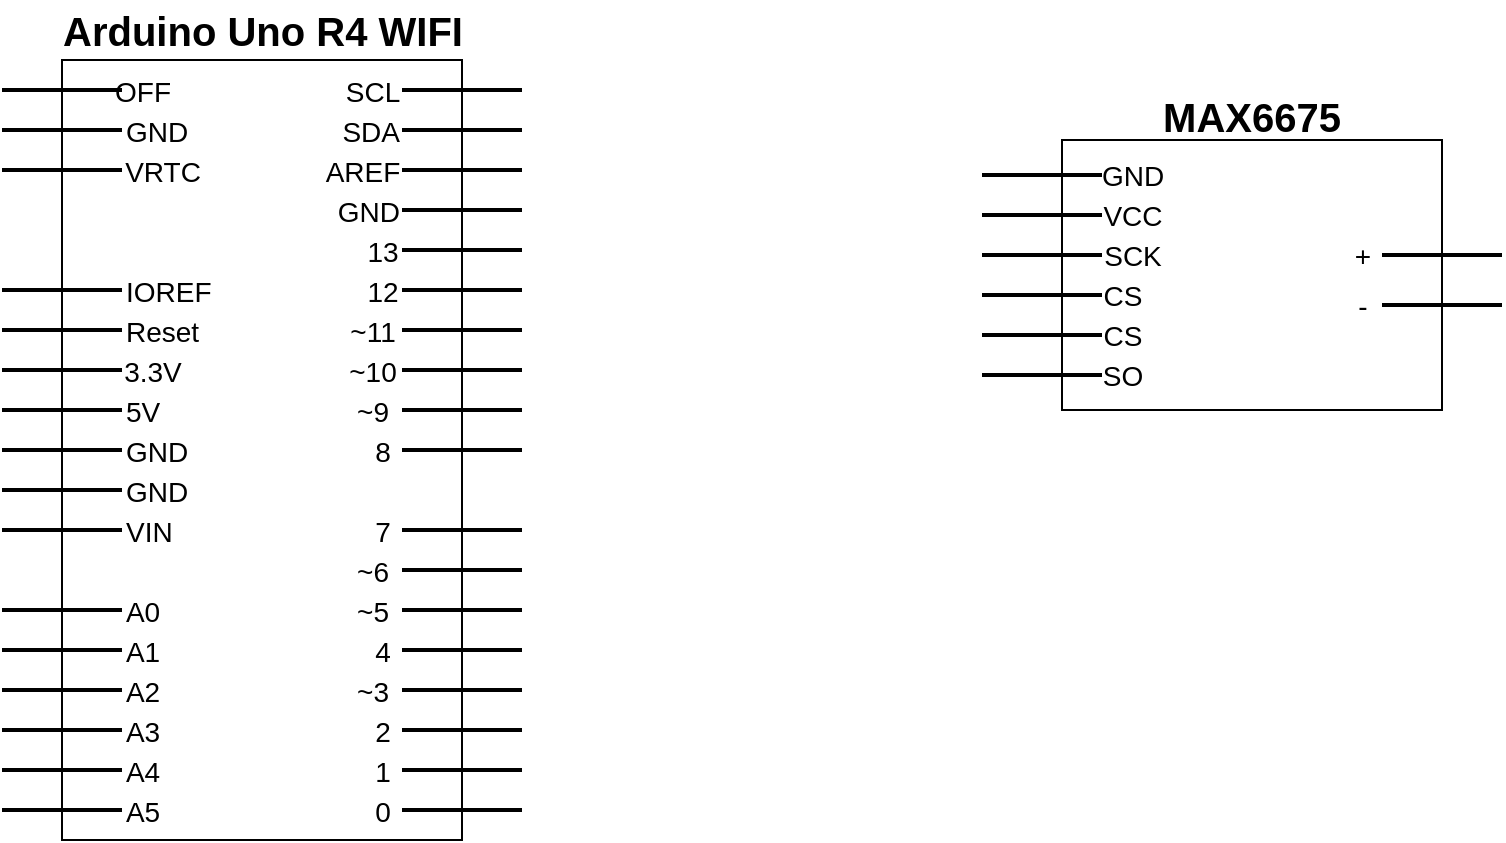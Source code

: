 <mxfile version="25.0.3">
  <diagram name="Page-1" id="16e2658f-23c8-b752-8be9-c03fbebb8bbe">
    <mxGraphModel dx="771" dy="739" grid="1" gridSize="10" guides="1" tooltips="1" connect="1" arrows="1" fold="1" page="1" pageScale="1" pageWidth="1100" pageHeight="850" background="none" math="0" shadow="0">
      <root>
        <mxCell id="0" />
        <mxCell id="1" parent="0" />
        <mxCell id="s9KkecqxKt4KkMQb729m-92" value="" style="group" vertex="1" connectable="0" parent="1">
          <mxGeometry x="290" y="10" width="260" height="420" as="geometry" />
        </mxCell>
        <mxCell id="s9KkecqxKt4KkMQb729m-42" value="" style="group" vertex="1" connectable="0" parent="s9KkecqxKt4KkMQb729m-92">
          <mxGeometry y="30" width="260" height="390" as="geometry" />
        </mxCell>
        <mxCell id="s9KkecqxKt4KkMQb729m-1" value="" style="rounded=0;whiteSpace=wrap;html=1;" vertex="1" parent="s9KkecqxKt4KkMQb729m-42">
          <mxGeometry x="30" width="200" height="390" as="geometry" />
        </mxCell>
        <mxCell id="s9KkecqxKt4KkMQb729m-3" value="" style="line;strokeWidth=2;html=1;" vertex="1" parent="s9KkecqxKt4KkMQb729m-42">
          <mxGeometry y="370" width="60" height="10" as="geometry" />
        </mxCell>
        <mxCell id="s9KkecqxKt4KkMQb729m-4" value="" style="line;strokeWidth=2;html=1;" vertex="1" parent="s9KkecqxKt4KkMQb729m-42">
          <mxGeometry y="330" width="60" height="10" as="geometry" />
        </mxCell>
        <mxCell id="s9KkecqxKt4KkMQb729m-5" value="" style="line;strokeWidth=2;html=1;" vertex="1" parent="s9KkecqxKt4KkMQb729m-42">
          <mxGeometry y="350" width="60" height="10" as="geometry" />
        </mxCell>
        <mxCell id="s9KkecqxKt4KkMQb729m-6" value="" style="line;strokeWidth=2;html=1;" vertex="1" parent="s9KkecqxKt4KkMQb729m-42">
          <mxGeometry y="310" width="60" height="10" as="geometry" />
        </mxCell>
        <mxCell id="s9KkecqxKt4KkMQb729m-7" value="" style="line;strokeWidth=2;html=1;" vertex="1" parent="s9KkecqxKt4KkMQb729m-42">
          <mxGeometry y="290" width="60" height="10" as="geometry" />
        </mxCell>
        <mxCell id="s9KkecqxKt4KkMQb729m-8" value="" style="line;strokeWidth=2;html=1;" vertex="1" parent="s9KkecqxKt4KkMQb729m-42">
          <mxGeometry y="270" width="60" height="10" as="geometry" />
        </mxCell>
        <mxCell id="s9KkecqxKt4KkMQb729m-10" value="" style="line;strokeWidth=2;html=1;" vertex="1" parent="s9KkecqxKt4KkMQb729m-42">
          <mxGeometry y="230" width="60" height="10" as="geometry" />
        </mxCell>
        <mxCell id="s9KkecqxKt4KkMQb729m-11" value="" style="line;strokeWidth=2;html=1;" vertex="1" parent="s9KkecqxKt4KkMQb729m-42">
          <mxGeometry y="210" width="60" height="10" as="geometry" />
        </mxCell>
        <mxCell id="s9KkecqxKt4KkMQb729m-13" value="" style="line;strokeWidth=2;html=1;" vertex="1" parent="s9KkecqxKt4KkMQb729m-42">
          <mxGeometry y="190" width="60" height="10" as="geometry" />
        </mxCell>
        <mxCell id="s9KkecqxKt4KkMQb729m-14" value="" style="line;strokeWidth=2;html=1;" vertex="1" parent="s9KkecqxKt4KkMQb729m-42">
          <mxGeometry y="170" width="60" height="10" as="geometry" />
        </mxCell>
        <mxCell id="s9KkecqxKt4KkMQb729m-15" value="" style="line;strokeWidth=2;html=1;" vertex="1" parent="s9KkecqxKt4KkMQb729m-42">
          <mxGeometry y="150" width="60" height="10" as="geometry" />
        </mxCell>
        <mxCell id="s9KkecqxKt4KkMQb729m-16" value="" style="line;strokeWidth=2;html=1;" vertex="1" parent="s9KkecqxKt4KkMQb729m-42">
          <mxGeometry y="130" width="60" height="10" as="geometry" />
        </mxCell>
        <mxCell id="s9KkecqxKt4KkMQb729m-17" value="" style="line;strokeWidth=2;html=1;" vertex="1" parent="s9KkecqxKt4KkMQb729m-42">
          <mxGeometry y="110" width="60" height="10" as="geometry" />
        </mxCell>
        <mxCell id="s9KkecqxKt4KkMQb729m-20" value="" style="line;strokeWidth=2;html=1;" vertex="1" parent="s9KkecqxKt4KkMQb729m-42">
          <mxGeometry y="50" width="60" height="10" as="geometry" />
        </mxCell>
        <mxCell id="s9KkecqxKt4KkMQb729m-21" value="" style="line;strokeWidth=2;html=1;" vertex="1" parent="s9KkecqxKt4KkMQb729m-42">
          <mxGeometry y="30" width="60" height="10" as="geometry" />
        </mxCell>
        <mxCell id="s9KkecqxKt4KkMQb729m-22" value="" style="line;strokeWidth=2;html=1;" vertex="1" parent="s9KkecqxKt4KkMQb729m-42">
          <mxGeometry y="10" width="60" height="10" as="geometry" />
        </mxCell>
        <mxCell id="s9KkecqxKt4KkMQb729m-23" value="" style="line;strokeWidth=2;html=1;" vertex="1" parent="s9KkecqxKt4KkMQb729m-42">
          <mxGeometry x="200" y="370" width="60" height="10" as="geometry" />
        </mxCell>
        <mxCell id="s9KkecqxKt4KkMQb729m-24" value="" style="line;strokeWidth=2;html=1;" vertex="1" parent="s9KkecqxKt4KkMQb729m-42">
          <mxGeometry x="200" y="330" width="60" height="10" as="geometry" />
        </mxCell>
        <mxCell id="s9KkecqxKt4KkMQb729m-25" value="" style="line;strokeWidth=2;html=1;" vertex="1" parent="s9KkecqxKt4KkMQb729m-42">
          <mxGeometry x="200" y="350" width="60" height="10" as="geometry" />
        </mxCell>
        <mxCell id="s9KkecqxKt4KkMQb729m-26" value="" style="line;strokeWidth=2;html=1;" vertex="1" parent="s9KkecqxKt4KkMQb729m-42">
          <mxGeometry x="200" y="310" width="60" height="10" as="geometry" />
        </mxCell>
        <mxCell id="s9KkecqxKt4KkMQb729m-27" value="" style="line;strokeWidth=2;html=1;" vertex="1" parent="s9KkecqxKt4KkMQb729m-42">
          <mxGeometry x="200" y="290" width="60" height="10" as="geometry" />
        </mxCell>
        <mxCell id="s9KkecqxKt4KkMQb729m-28" value="" style="line;strokeWidth=2;html=1;" vertex="1" parent="s9KkecqxKt4KkMQb729m-42">
          <mxGeometry x="200" y="270" width="60" height="10" as="geometry" />
        </mxCell>
        <mxCell id="s9KkecqxKt4KkMQb729m-29" value="" style="line;strokeWidth=2;html=1;" vertex="1" parent="s9KkecqxKt4KkMQb729m-42">
          <mxGeometry x="200" y="250" width="60" height="10" as="geometry" />
        </mxCell>
        <mxCell id="s9KkecqxKt4KkMQb729m-30" value="" style="line;strokeWidth=2;html=1;" vertex="1" parent="s9KkecqxKt4KkMQb729m-42">
          <mxGeometry x="200" y="230" width="60" height="10" as="geometry" />
        </mxCell>
        <mxCell id="s9KkecqxKt4KkMQb729m-32" value="" style="line;strokeWidth=2;html=1;" vertex="1" parent="s9KkecqxKt4KkMQb729m-42">
          <mxGeometry x="200" y="190" width="60" height="10" as="geometry" />
        </mxCell>
        <mxCell id="s9KkecqxKt4KkMQb729m-33" value="" style="line;strokeWidth=2;html=1;" vertex="1" parent="s9KkecqxKt4KkMQb729m-42">
          <mxGeometry x="200" y="170" width="60" height="10" as="geometry" />
        </mxCell>
        <mxCell id="s9KkecqxKt4KkMQb729m-34" value="" style="line;strokeWidth=2;html=1;" vertex="1" parent="s9KkecqxKt4KkMQb729m-42">
          <mxGeometry x="200" y="150" width="60" height="10" as="geometry" />
        </mxCell>
        <mxCell id="s9KkecqxKt4KkMQb729m-35" value="" style="line;strokeWidth=2;html=1;" vertex="1" parent="s9KkecqxKt4KkMQb729m-42">
          <mxGeometry x="200" y="130" width="60" height="10" as="geometry" />
        </mxCell>
        <mxCell id="s9KkecqxKt4KkMQb729m-36" value="" style="line;strokeWidth=2;html=1;" vertex="1" parent="s9KkecqxKt4KkMQb729m-42">
          <mxGeometry x="200" y="110" width="60" height="10" as="geometry" />
        </mxCell>
        <mxCell id="s9KkecqxKt4KkMQb729m-37" value="" style="line;strokeWidth=2;html=1;" vertex="1" parent="s9KkecqxKt4KkMQb729m-42">
          <mxGeometry x="200" y="90" width="60" height="10" as="geometry" />
        </mxCell>
        <mxCell id="s9KkecqxKt4KkMQb729m-38" value="" style="line;strokeWidth=2;html=1;" vertex="1" parent="s9KkecqxKt4KkMQb729m-42">
          <mxGeometry x="200" y="70" width="60" height="10" as="geometry" />
        </mxCell>
        <mxCell id="s9KkecqxKt4KkMQb729m-39" value="" style="line;strokeWidth=2;html=1;" vertex="1" parent="s9KkecqxKt4KkMQb729m-42">
          <mxGeometry x="200" y="50" width="60" height="10" as="geometry" />
        </mxCell>
        <mxCell id="s9KkecqxKt4KkMQb729m-40" value="" style="line;strokeWidth=2;html=1;" vertex="1" parent="s9KkecqxKt4KkMQb729m-42">
          <mxGeometry x="200" y="30" width="60" height="10" as="geometry" />
        </mxCell>
        <mxCell id="s9KkecqxKt4KkMQb729m-41" value="" style="line;strokeWidth=2;html=1;" vertex="1" parent="s9KkecqxKt4KkMQb729m-42">
          <mxGeometry x="200" y="10" width="60" height="10" as="geometry" />
        </mxCell>
        <mxCell id="s9KkecqxKt4KkMQb729m-43" value="&lt;font style=&quot;font-size: 14px; font-weight: normal;&quot;&gt;A5&lt;/font&gt;" style="text;strokeColor=none;fillColor=none;html=1;fontSize=24;fontStyle=1;verticalAlign=middle;align=center;" vertex="1" parent="s9KkecqxKt4KkMQb729m-42">
          <mxGeometry x="60" y="365" width="20" height="15" as="geometry" />
        </mxCell>
        <mxCell id="s9KkecqxKt4KkMQb729m-52" value="&lt;font style=&quot;font-size: 14px; font-weight: normal;&quot;&gt;A4&lt;/font&gt;" style="text;strokeColor=none;fillColor=none;html=1;fontSize=24;fontStyle=1;verticalAlign=middle;align=center;" vertex="1" parent="s9KkecqxKt4KkMQb729m-42">
          <mxGeometry x="60" y="345" width="20" height="15" as="geometry" />
        </mxCell>
        <mxCell id="s9KkecqxKt4KkMQb729m-54" value="&lt;font style=&quot;font-size: 14px; font-weight: normal;&quot;&gt;A3&lt;/font&gt;" style="text;strokeColor=none;fillColor=none;html=1;fontSize=24;fontStyle=1;verticalAlign=middle;align=center;" vertex="1" parent="s9KkecqxKt4KkMQb729m-42">
          <mxGeometry x="60" y="325" width="20" height="15" as="geometry" />
        </mxCell>
        <mxCell id="s9KkecqxKt4KkMQb729m-55" value="&lt;span style=&quot;font-size: 14px; font-weight: 400;&quot;&gt;A2&lt;/span&gt;" style="text;strokeColor=none;fillColor=none;html=1;fontSize=24;fontStyle=1;verticalAlign=middle;align=center;" vertex="1" parent="s9KkecqxKt4KkMQb729m-42">
          <mxGeometry x="60" y="305" width="20" height="15" as="geometry" />
        </mxCell>
        <mxCell id="s9KkecqxKt4KkMQb729m-56" value="&lt;font style=&quot;font-size: 14px; font-weight: normal;&quot;&gt;A1&lt;/font&gt;" style="text;strokeColor=none;fillColor=none;html=1;fontSize=24;fontStyle=1;verticalAlign=middle;align=center;" vertex="1" parent="s9KkecqxKt4KkMQb729m-42">
          <mxGeometry x="60" y="285" width="20" height="15" as="geometry" />
        </mxCell>
        <mxCell id="s9KkecqxKt4KkMQb729m-57" value="&lt;font style=&quot;font-size: 14px; font-weight: normal;&quot;&gt;A0&lt;/font&gt;" style="text;strokeColor=none;fillColor=none;html=1;fontSize=24;fontStyle=1;verticalAlign=middle;align=center;" vertex="1" parent="s9KkecqxKt4KkMQb729m-42">
          <mxGeometry x="60" y="265" width="20" height="15" as="geometry" />
        </mxCell>
        <mxCell id="s9KkecqxKt4KkMQb729m-58" value="&lt;font style=&quot;font-size: 14px; font-weight: normal;&quot;&gt;VIN&lt;/font&gt;" style="text;strokeColor=none;fillColor=none;html=1;fontSize=24;fontStyle=1;verticalAlign=middle;align=left;" vertex="1" parent="s9KkecqxKt4KkMQb729m-42">
          <mxGeometry x="60" y="225" width="30" height="15" as="geometry" />
        </mxCell>
        <mxCell id="s9KkecqxKt4KkMQb729m-59" value="&lt;font style=&quot;font-size: 14px; font-weight: normal;&quot;&gt;GND&lt;/font&gt;" style="text;strokeColor=none;fillColor=none;html=1;fontSize=24;fontStyle=1;verticalAlign=middle;align=left;" vertex="1" parent="s9KkecqxKt4KkMQb729m-42">
          <mxGeometry x="60" y="205" width="30" height="15" as="geometry" />
        </mxCell>
        <mxCell id="s9KkecqxKt4KkMQb729m-61" value="&lt;span style=&quot;font-size: 14px; font-weight: 400;&quot;&gt;5V&lt;/span&gt;" style="text;strokeColor=none;fillColor=none;html=1;fontSize=24;fontStyle=1;verticalAlign=middle;align=center;" vertex="1" parent="s9KkecqxKt4KkMQb729m-42">
          <mxGeometry x="60" y="165" width="20" height="15" as="geometry" />
        </mxCell>
        <mxCell id="s9KkecqxKt4KkMQb729m-62" value="&lt;span style=&quot;font-size: 14px; font-weight: 400;&quot;&gt;3.3V&lt;/span&gt;" style="text;strokeColor=none;fillColor=none;html=1;fontSize=24;fontStyle=1;verticalAlign=middle;align=center;" vertex="1" parent="s9KkecqxKt4KkMQb729m-42">
          <mxGeometry x="60" y="145" width="30" height="15" as="geometry" />
        </mxCell>
        <mxCell id="s9KkecqxKt4KkMQb729m-63" value="&lt;span style=&quot;font-size: 14px; font-weight: 400;&quot;&gt;Reset&lt;/span&gt;" style="text;strokeColor=none;fillColor=none;html=1;fontSize=24;fontStyle=1;verticalAlign=middle;align=left;" vertex="1" parent="s9KkecqxKt4KkMQb729m-42">
          <mxGeometry x="60" y="125" width="40" height="15" as="geometry" />
        </mxCell>
        <mxCell id="s9KkecqxKt4KkMQb729m-64" value="&lt;font style=&quot;font-size: 14px; font-weight: normal;&quot;&gt;IOREF&lt;/font&gt;" style="text;strokeColor=none;fillColor=none;html=1;fontSize=24;fontStyle=1;verticalAlign=middle;align=left;" vertex="1" parent="s9KkecqxKt4KkMQb729m-42">
          <mxGeometry x="60" y="105" width="50" height="15" as="geometry" />
        </mxCell>
        <mxCell id="s9KkecqxKt4KkMQb729m-67" value="&lt;font style=&quot;font-size: 14px; font-weight: normal;&quot;&gt;VRTC&lt;/font&gt;" style="text;strokeColor=none;fillColor=none;html=1;fontSize=24;fontStyle=1;verticalAlign=middle;align=center;" vertex="1" parent="s9KkecqxKt4KkMQb729m-42">
          <mxGeometry x="60" y="45" width="40" height="15" as="geometry" />
        </mxCell>
        <mxCell id="s9KkecqxKt4KkMQb729m-70" value="&lt;font style=&quot;font-size: 14px; font-weight: normal;&quot;&gt;GND&lt;/font&gt;" style="text;strokeColor=none;fillColor=none;html=1;fontSize=24;fontStyle=1;verticalAlign=middle;align=left;" vertex="1" parent="s9KkecqxKt4KkMQb729m-42">
          <mxGeometry x="60" y="25" width="40" height="15" as="geometry" />
        </mxCell>
        <mxCell id="s9KkecqxKt4KkMQb729m-71" value="&lt;font style=&quot;font-size: 14px; font-weight: normal;&quot;&gt;OFF&lt;/font&gt;" style="text;strokeColor=none;fillColor=none;html=1;fontSize=24;fontStyle=1;verticalAlign=middle;align=center;" vertex="1" parent="s9KkecqxKt4KkMQb729m-42">
          <mxGeometry x="60" y="5" width="20" height="15" as="geometry" />
        </mxCell>
        <mxCell id="s9KkecqxKt4KkMQb729m-72" value="&lt;font style=&quot;font-size: 14px; font-weight: normal;&quot;&gt;0&lt;/font&gt;" style="text;strokeColor=none;fillColor=none;html=1;fontSize=24;fontStyle=1;verticalAlign=middle;align=center;" vertex="1" parent="s9KkecqxKt4KkMQb729m-42">
          <mxGeometry x="180" y="365" width="20" height="15" as="geometry" />
        </mxCell>
        <mxCell id="s9KkecqxKt4KkMQb729m-73" value="&lt;font style=&quot;font-size: 14px; font-weight: normal;&quot;&gt;1&lt;/font&gt;" style="text;strokeColor=none;fillColor=none;html=1;fontSize=24;fontStyle=1;verticalAlign=middle;align=center;" vertex="1" parent="s9KkecqxKt4KkMQb729m-42">
          <mxGeometry x="180" y="345" width="20" height="15" as="geometry" />
        </mxCell>
        <mxCell id="s9KkecqxKt4KkMQb729m-74" value="&lt;font style=&quot;font-size: 14px; font-weight: normal;&quot;&gt;2&lt;/font&gt;" style="text;strokeColor=none;fillColor=none;html=1;fontSize=24;fontStyle=1;verticalAlign=middle;align=center;" vertex="1" parent="s9KkecqxKt4KkMQb729m-42">
          <mxGeometry x="180" y="325" width="20" height="15" as="geometry" />
        </mxCell>
        <mxCell id="s9KkecqxKt4KkMQb729m-75" value="&lt;font style=&quot;font-size: 14px; font-weight: normal;&quot;&gt;~3&lt;/font&gt;" style="text;strokeColor=none;fillColor=none;html=1;fontSize=24;fontStyle=1;verticalAlign=middle;align=center;" vertex="1" parent="s9KkecqxKt4KkMQb729m-42">
          <mxGeometry x="170" y="305" width="30" height="15" as="geometry" />
        </mxCell>
        <mxCell id="s9KkecqxKt4KkMQb729m-76" value="&lt;font style=&quot;font-size: 14px; font-weight: normal;&quot;&gt;4&lt;/font&gt;" style="text;strokeColor=none;fillColor=none;html=1;fontSize=24;fontStyle=1;verticalAlign=middle;align=center;" vertex="1" parent="s9KkecqxKt4KkMQb729m-42">
          <mxGeometry x="180" y="285" width="20" height="15" as="geometry" />
        </mxCell>
        <mxCell id="s9KkecqxKt4KkMQb729m-77" value="&lt;font style=&quot;font-size: 14px; font-weight: normal;&quot;&gt;~5&lt;/font&gt;" style="text;strokeColor=none;fillColor=none;html=1;fontSize=24;fontStyle=1;verticalAlign=middle;align=center;" vertex="1" parent="s9KkecqxKt4KkMQb729m-42">
          <mxGeometry x="170" y="265" width="30" height="15" as="geometry" />
        </mxCell>
        <mxCell id="s9KkecqxKt4KkMQb729m-78" value="&lt;span style=&quot;font-size: 14px; font-weight: 400;&quot;&gt;~6&lt;/span&gt;" style="text;strokeColor=none;fillColor=none;html=1;fontSize=24;fontStyle=1;verticalAlign=middle;align=center;" vertex="1" parent="s9KkecqxKt4KkMQb729m-42">
          <mxGeometry x="170" y="245" width="30" height="15" as="geometry" />
        </mxCell>
        <mxCell id="s9KkecqxKt4KkMQb729m-79" value="&lt;font style=&quot;font-size: 14px; font-weight: normal;&quot;&gt;7&lt;/font&gt;" style="text;strokeColor=none;fillColor=none;html=1;fontSize=24;fontStyle=1;verticalAlign=middle;align=center;" vertex="1" parent="s9KkecqxKt4KkMQb729m-42">
          <mxGeometry x="180" y="225" width="20" height="15" as="geometry" />
        </mxCell>
        <mxCell id="s9KkecqxKt4KkMQb729m-80" value="&lt;font style=&quot;font-size: 14px; font-weight: normal;&quot;&gt;8&lt;/font&gt;" style="text;strokeColor=none;fillColor=none;html=1;fontSize=24;fontStyle=1;verticalAlign=middle;align=center;" vertex="1" parent="s9KkecqxKt4KkMQb729m-42">
          <mxGeometry x="180" y="185" width="20" height="15" as="geometry" />
        </mxCell>
        <mxCell id="s9KkecqxKt4KkMQb729m-81" value="&lt;font style=&quot;font-size: 14px; font-weight: normal;&quot;&gt;~9&lt;/font&gt;" style="text;strokeColor=none;fillColor=none;html=1;fontSize=24;fontStyle=1;verticalAlign=middle;align=center;" vertex="1" parent="s9KkecqxKt4KkMQb729m-42">
          <mxGeometry x="170" y="165" width="30" height="15" as="geometry" />
        </mxCell>
        <mxCell id="s9KkecqxKt4KkMQb729m-82" value="&lt;font style=&quot;font-size: 14px; font-weight: normal;&quot;&gt;~10&lt;/font&gt;" style="text;strokeColor=none;fillColor=none;html=1;fontSize=24;fontStyle=1;verticalAlign=middle;align=center;" vertex="1" parent="s9KkecqxKt4KkMQb729m-42">
          <mxGeometry x="170" y="145" width="30" height="15" as="geometry" />
        </mxCell>
        <mxCell id="s9KkecqxKt4KkMQb729m-83" value="&lt;span style=&quot;font-size: 14px; font-weight: 400;&quot;&gt;~11&lt;/span&gt;" style="text;strokeColor=none;fillColor=none;html=1;fontSize=24;fontStyle=1;verticalAlign=middle;align=center;" vertex="1" parent="s9KkecqxKt4KkMQb729m-42">
          <mxGeometry x="170" y="125" width="30" height="15" as="geometry" />
        </mxCell>
        <mxCell id="s9KkecqxKt4KkMQb729m-84" value="&lt;font style=&quot;font-size: 14px; font-weight: normal;&quot;&gt;12&lt;/font&gt;" style="text;strokeColor=none;fillColor=none;html=1;fontSize=24;fontStyle=1;verticalAlign=middle;align=center;" vertex="1" parent="s9KkecqxKt4KkMQb729m-42">
          <mxGeometry x="180" y="105" width="20" height="15" as="geometry" />
        </mxCell>
        <mxCell id="s9KkecqxKt4KkMQb729m-85" value="&lt;font style=&quot;font-size: 14px; font-weight: normal;&quot;&gt;13&lt;/font&gt;" style="text;strokeColor=none;fillColor=none;html=1;fontSize=24;fontStyle=1;verticalAlign=middle;align=center;" vertex="1" parent="s9KkecqxKt4KkMQb729m-42">
          <mxGeometry x="180" y="85" width="20" height="15" as="geometry" />
        </mxCell>
        <mxCell id="s9KkecqxKt4KkMQb729m-86" value="&lt;font style=&quot;font-size: 14px; font-weight: normal;&quot;&gt;GND&lt;/font&gt;" style="text;strokeColor=none;fillColor=none;html=1;fontSize=24;fontStyle=1;verticalAlign=middle;align=right;" vertex="1" parent="s9KkecqxKt4KkMQb729m-42">
          <mxGeometry x="160" y="65" width="40" height="15" as="geometry" />
        </mxCell>
        <mxCell id="s9KkecqxKt4KkMQb729m-87" value="&lt;font style=&quot;font-size: 14px; font-weight: normal;&quot;&gt;AREF&lt;/font&gt;" style="text;strokeColor=none;fillColor=none;html=1;fontSize=24;fontStyle=1;verticalAlign=middle;align=center;" vertex="1" parent="s9KkecqxKt4KkMQb729m-42">
          <mxGeometry x="160" y="45" width="40" height="15" as="geometry" />
        </mxCell>
        <mxCell id="s9KkecqxKt4KkMQb729m-88" value="&lt;font style=&quot;font-size: 14px; font-weight: normal;&quot;&gt;SDA&lt;/font&gt;" style="text;strokeColor=none;fillColor=none;html=1;fontSize=24;fontStyle=1;verticalAlign=middle;align=right;" vertex="1" parent="s9KkecqxKt4KkMQb729m-42">
          <mxGeometry x="160" y="25" width="40" height="15" as="geometry" />
        </mxCell>
        <mxCell id="s9KkecqxKt4KkMQb729m-89" value="&lt;font style=&quot;font-size: 14px; font-weight: normal;&quot;&gt;SCL&lt;/font&gt;" style="text;strokeColor=none;fillColor=none;html=1;fontSize=24;fontStyle=1;verticalAlign=middle;align=center;" vertex="1" parent="s9KkecqxKt4KkMQb729m-42">
          <mxGeometry x="170" y="5" width="30" height="15" as="geometry" />
        </mxCell>
        <mxCell id="s9KkecqxKt4KkMQb729m-90" value="&lt;font style=&quot;font-size: 14px; font-weight: normal;&quot;&gt;GND&lt;/font&gt;" style="text;strokeColor=none;fillColor=none;html=1;fontSize=24;fontStyle=1;verticalAlign=middle;align=left;" vertex="1" parent="s9KkecqxKt4KkMQb729m-42">
          <mxGeometry x="60" y="185" width="30" height="15" as="geometry" />
        </mxCell>
        <mxCell id="s9KkecqxKt4KkMQb729m-91" value="&lt;font style=&quot;font-size: 20px;&quot;&gt;&lt;font style=&quot;&quot;&gt;Arduino Uno R4 W&lt;/font&gt;IFI&lt;/font&gt;" style="text;strokeColor=none;fillColor=none;html=1;fontSize=24;fontStyle=1;verticalAlign=middle;align=center;" vertex="1" parent="s9KkecqxKt4KkMQb729m-92">
          <mxGeometry x="30" width="200" height="30" as="geometry" />
        </mxCell>
        <mxCell id="s9KkecqxKt4KkMQb729m-112" value="" style="group" vertex="1" connectable="0" parent="1">
          <mxGeometry x="780" y="50" width="260" height="165" as="geometry" />
        </mxCell>
        <mxCell id="s9KkecqxKt4KkMQb729m-93" value="" style="rounded=0;whiteSpace=wrap;html=1;" vertex="1" parent="s9KkecqxKt4KkMQb729m-112">
          <mxGeometry x="40" y="30" width="190" height="135" as="geometry" />
        </mxCell>
        <mxCell id="s9KkecqxKt4KkMQb729m-94" value="" style="line;strokeWidth=2;html=1;" vertex="1" parent="s9KkecqxKt4KkMQb729m-112">
          <mxGeometry y="142.5" width="60" height="10" as="geometry" />
        </mxCell>
        <mxCell id="s9KkecqxKt4KkMQb729m-95" value="" style="line;strokeWidth=2;html=1;" vertex="1" parent="s9KkecqxKt4KkMQb729m-112">
          <mxGeometry y="102.5" width="60" height="10" as="geometry" />
        </mxCell>
        <mxCell id="s9KkecqxKt4KkMQb729m-96" value="" style="line;strokeWidth=2;html=1;" vertex="1" parent="s9KkecqxKt4KkMQb729m-112">
          <mxGeometry y="122.5" width="60" height="10" as="geometry" />
        </mxCell>
        <mxCell id="s9KkecqxKt4KkMQb729m-97" value="" style="line;strokeWidth=2;html=1;" vertex="1" parent="s9KkecqxKt4KkMQb729m-112">
          <mxGeometry y="82.5" width="60" height="10" as="geometry" />
        </mxCell>
        <mxCell id="s9KkecqxKt4KkMQb729m-98" value="" style="line;strokeWidth=2;html=1;" vertex="1" parent="s9KkecqxKt4KkMQb729m-112">
          <mxGeometry y="62.5" width="60" height="10" as="geometry" />
        </mxCell>
        <mxCell id="s9KkecqxKt4KkMQb729m-99" value="" style="line;strokeWidth=2;html=1;" vertex="1" parent="s9KkecqxKt4KkMQb729m-112">
          <mxGeometry y="42.5" width="60" height="10" as="geometry" />
        </mxCell>
        <mxCell id="s9KkecqxKt4KkMQb729m-100" value="&lt;font style=&quot;font-size: 14px; font-weight: normal;&quot;&gt;SO&lt;/font&gt;" style="text;strokeColor=none;fillColor=none;html=1;fontSize=24;fontStyle=1;verticalAlign=middle;align=center;" vertex="1" parent="s9KkecqxKt4KkMQb729m-112">
          <mxGeometry x="60" y="137.5" width="20" height="15" as="geometry" />
        </mxCell>
        <mxCell id="s9KkecqxKt4KkMQb729m-101" value="&lt;font style=&quot;font-size: 14px; font-weight: normal;&quot;&gt;CS&lt;/font&gt;" style="text;strokeColor=none;fillColor=none;html=1;fontSize=24;fontStyle=1;verticalAlign=middle;align=center;" vertex="1" parent="s9KkecqxKt4KkMQb729m-112">
          <mxGeometry x="60" y="117.5" width="20" height="15" as="geometry" />
        </mxCell>
        <mxCell id="s9KkecqxKt4KkMQb729m-102" value="&lt;font style=&quot;font-size: 14px; font-weight: normal;&quot;&gt;CS&lt;/font&gt;" style="text;strokeColor=none;fillColor=none;html=1;fontSize=24;fontStyle=1;verticalAlign=middle;align=center;" vertex="1" parent="s9KkecqxKt4KkMQb729m-112">
          <mxGeometry x="60" y="97.5" width="20" height="15" as="geometry" />
        </mxCell>
        <mxCell id="s9KkecqxKt4KkMQb729m-103" value="&lt;span style=&quot;font-size: 14px; font-weight: 400;&quot;&gt;SCK&lt;/span&gt;" style="text;strokeColor=none;fillColor=none;html=1;fontSize=24;fontStyle=1;verticalAlign=middle;align=center;" vertex="1" parent="s9KkecqxKt4KkMQb729m-112">
          <mxGeometry x="60" y="77.5" width="30" height="15" as="geometry" />
        </mxCell>
        <mxCell id="s9KkecqxKt4KkMQb729m-104" value="&lt;font style=&quot;font-size: 14px; font-weight: normal;&quot;&gt;VCC&lt;/font&gt;" style="text;strokeColor=none;fillColor=none;html=1;fontSize=24;fontStyle=1;verticalAlign=middle;align=center;" vertex="1" parent="s9KkecqxKt4KkMQb729m-112">
          <mxGeometry x="60" y="57.5" width="30" height="15" as="geometry" />
        </mxCell>
        <mxCell id="s9KkecqxKt4KkMQb729m-105" value="&lt;span style=&quot;font-size: 14px; font-weight: 400;&quot;&gt;GND&lt;/span&gt;" style="text;strokeColor=none;fillColor=none;html=1;fontSize=24;fontStyle=1;verticalAlign=middle;align=center;" vertex="1" parent="s9KkecqxKt4KkMQb729m-112">
          <mxGeometry x="60" y="37.5" width="30" height="15" as="geometry" />
        </mxCell>
        <mxCell id="s9KkecqxKt4KkMQb729m-106" value="" style="line;strokeWidth=2;html=1;" vertex="1" parent="s9KkecqxKt4KkMQb729m-112">
          <mxGeometry x="200" y="82.5" width="60" height="10" as="geometry" />
        </mxCell>
        <mxCell id="s9KkecqxKt4KkMQb729m-107" value="" style="line;strokeWidth=2;html=1;" vertex="1" parent="s9KkecqxKt4KkMQb729m-112">
          <mxGeometry x="200" y="107.5" width="60" height="10" as="geometry" />
        </mxCell>
        <mxCell id="s9KkecqxKt4KkMQb729m-108" value="&lt;span style=&quot;font-size: 14px; font-weight: 400;&quot;&gt;+&lt;/span&gt;" style="text;strokeColor=none;fillColor=none;html=1;fontSize=24;fontStyle=1;verticalAlign=middle;align=center;" vertex="1" parent="s9KkecqxKt4KkMQb729m-112">
          <mxGeometry x="180" y="77.5" width="20" height="15" as="geometry" />
        </mxCell>
        <mxCell id="s9KkecqxKt4KkMQb729m-110" value="&lt;span style=&quot;font-size: 14px; font-weight: 400;&quot;&gt;-&lt;/span&gt;" style="text;strokeColor=none;fillColor=none;html=1;fontSize=24;fontStyle=1;verticalAlign=middle;align=center;" vertex="1" parent="s9KkecqxKt4KkMQb729m-112">
          <mxGeometry x="180" y="102.5" width="20" height="15" as="geometry" />
        </mxCell>
        <mxCell id="s9KkecqxKt4KkMQb729m-111" value="&lt;div style=&quot;&quot;&gt;&lt;span style=&quot;background-color: initial; font-size: 20px; text-wrap-mode: nowrap;&quot;&gt;&lt;b&gt;MAX6675&lt;/b&gt;&lt;/span&gt;&lt;/div&gt;" style="text;whiteSpace=wrap;html=1;align=center;" vertex="1" parent="s9KkecqxKt4KkMQb729m-112">
          <mxGeometry x="40" width="190" height="52.5" as="geometry" />
        </mxCell>
      </root>
    </mxGraphModel>
  </diagram>
</mxfile>
